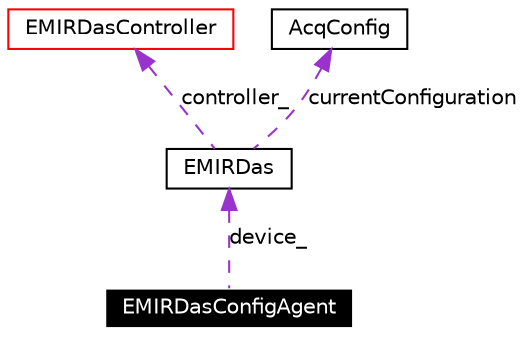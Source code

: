 digraph G
{
  edge [fontname="Helvetica",fontsize=10,labelfontname="Helvetica",labelfontsize=10];
  node [fontname="Helvetica",fontsize=10,shape=record];
  Node1 [label="EMIRDasConfigAgent",height=0.2,width=0.4,color="white", fillcolor="black", style="filled" fontcolor="white"];
  Node2 -> Node1 [dir=back,color="darkorchid3",fontsize=10,style="dashed",label="device_",fontname="Helvetica"];
  Node2 [label="EMIRDas",height=0.2,width=0.4,color="black", fillcolor="white", style="filled",URL="$classEMIRDas.html"];
  Node3 -> Node2 [dir=back,color="darkorchid3",fontsize=10,style="dashed",label="controller_",fontname="Helvetica"];
  Node3 [label="EMIRDasController",height=0.2,width=0.4,color="red", fillcolor="white", style="filled",URL="$classEMIRDasController.html"];
  Node4 -> Node2 [dir=back,color="darkorchid3",fontsize=10,style="dashed",label="currentConfiguration",fontname="Helvetica"];
  Node4 [label="AcqConfig",height=0.2,width=0.4,color="black", fillcolor="white", style="filled",URL="$structAcqConfig.html"];
}
